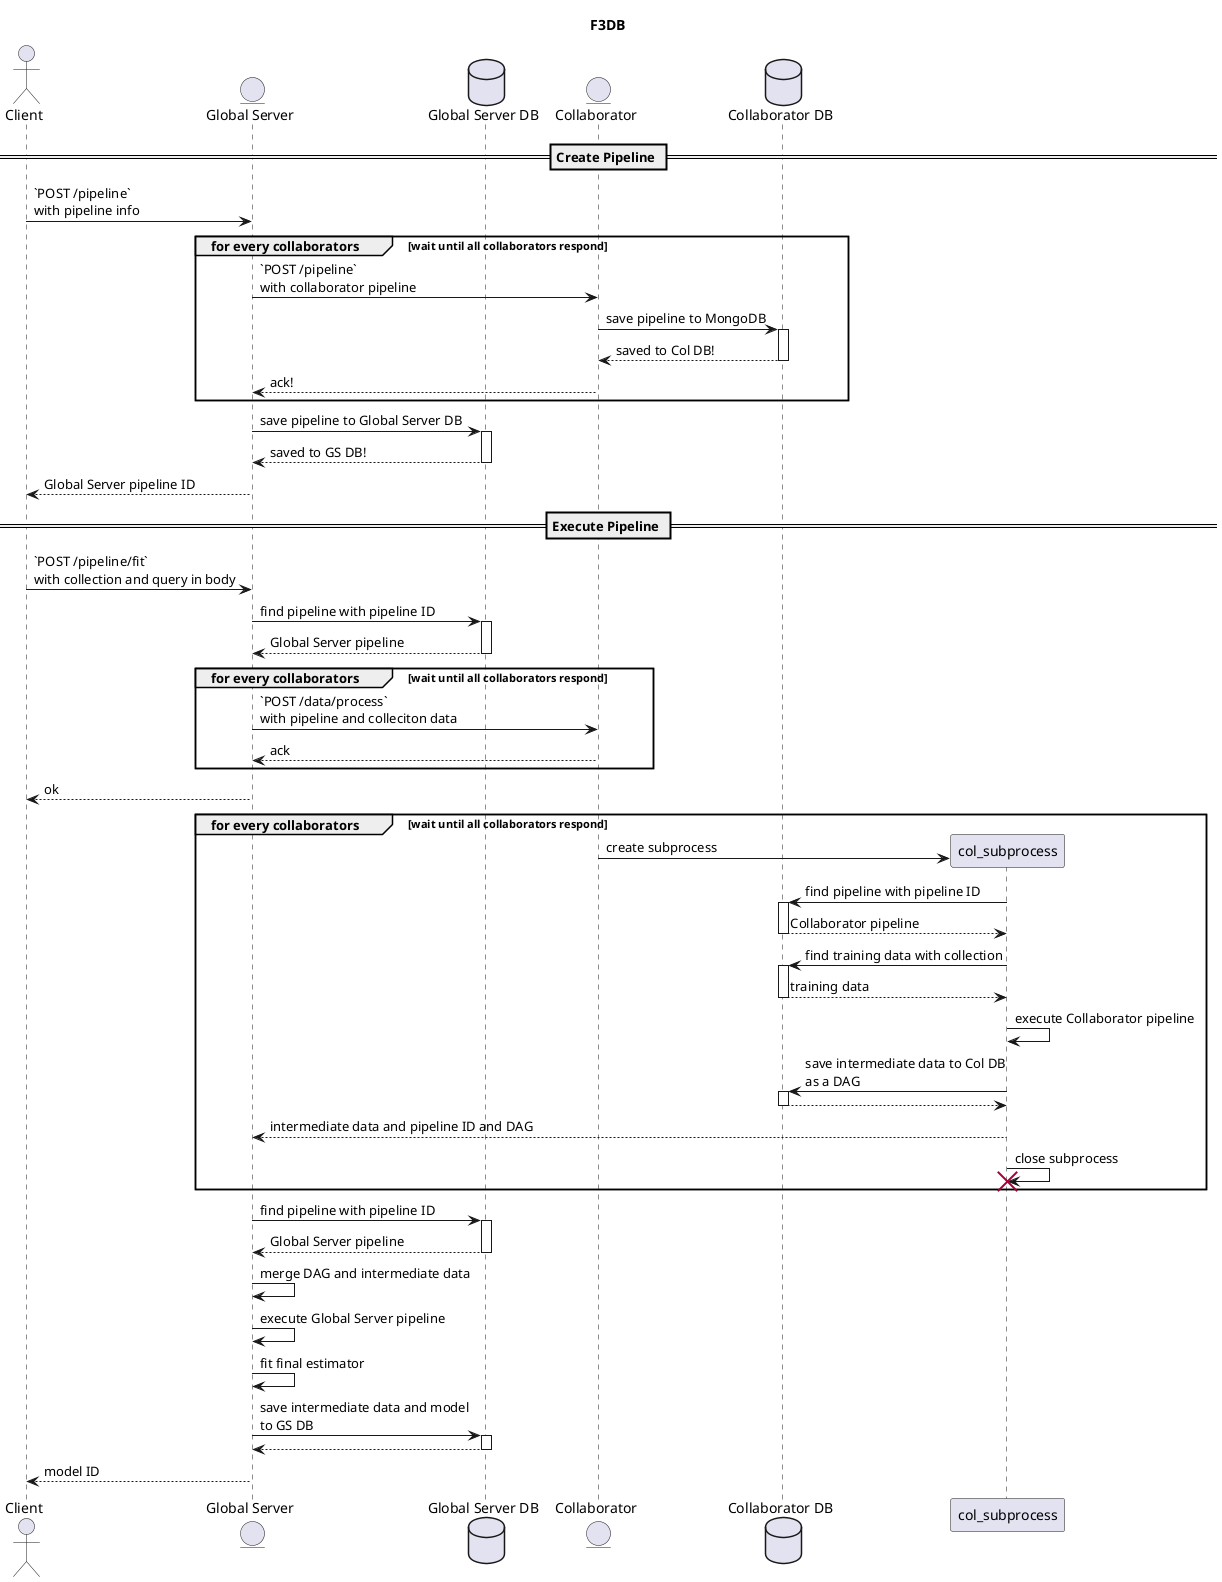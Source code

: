 @startuml F3DB
title F3DB
actor       Client      as c
entity      "Global Server" as gs
database    "Global Server DB" as db_gs
entity      Collaborator as col
database    "Collaborator DB" as db_col

== Create Pipeline ==

c -> gs: `POST /pipeline`\nwith pipeline info
group for every collaborators [wait until all collaborators respond]
gs -> col: `POST /pipeline`\nwith collaborator pipeline
col -> db_col ++: save pipeline to MongoDB
return saved to Col DB!
col --> gs: ack!
end
gs -> db_gs++: save pipeline to Global Server DB
return saved to GS DB!
gs --> c: Global Server pipeline ID

== Execute Pipeline ==

c -> gs: `POST /pipeline/fit`\nwith collection and query in body
gs -> db_gs++: find pipeline with pipeline ID
return Global Server pipeline

group for every collaborators [wait until all collaborators respond]
gs -> col: `POST /data/process`\nwith pipeline and colleciton data
return ack
end

gs --> c: ok

group for every collaborators [wait until all collaborators respond]
col -> col_subprocess **: create subprocess
col_subprocess -> db_col++: find pipeline with pipeline ID
return Collaborator pipeline
col_subprocess -> db_col++: find training data with collection
return training data
col_subprocess -> col_subprocess: execute Collaborator pipeline
col_subprocess -> db_col++: save intermediate data to Col DB\nas a DAG
return
col_subprocess --> gs: intermediate data and pipeline ID and DAG
col_subprocess -> col_subprocess !!: close subprocess
end

gs -> db_gs++: find pipeline with pipeline ID
return Global Server pipeline
gs -> gs: merge DAG and intermediate data
gs -> gs: execute Global Server pipeline
gs -> gs: fit final estimator
gs -> db_gs++: save intermediate data and model\nto GS DB
return
gs --> c: model ID

@enduml
